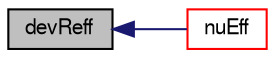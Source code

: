 digraph "devReff"
{
  bgcolor="transparent";
  edge [fontname="FreeSans",fontsize="10",labelfontname="FreeSans",labelfontsize="10"];
  node [fontname="FreeSans",fontsize="10",shape=record];
  rankdir="LR";
  Node1555 [label="devReff",height=0.2,width=0.4,color="black", fillcolor="grey75", style="filled", fontcolor="black"];
  Node1555 -> Node1556 [dir="back",color="midnightblue",fontsize="10",style="solid",fontname="FreeSans"];
  Node1556 [label="nuEff",height=0.2,width=0.4,color="red",URL="$a31038.html#a253447ded10e8fc7fceccbbea00f98ad",tooltip="Return the effective viscosity, i.e. the laminar viscosity. "];
}

